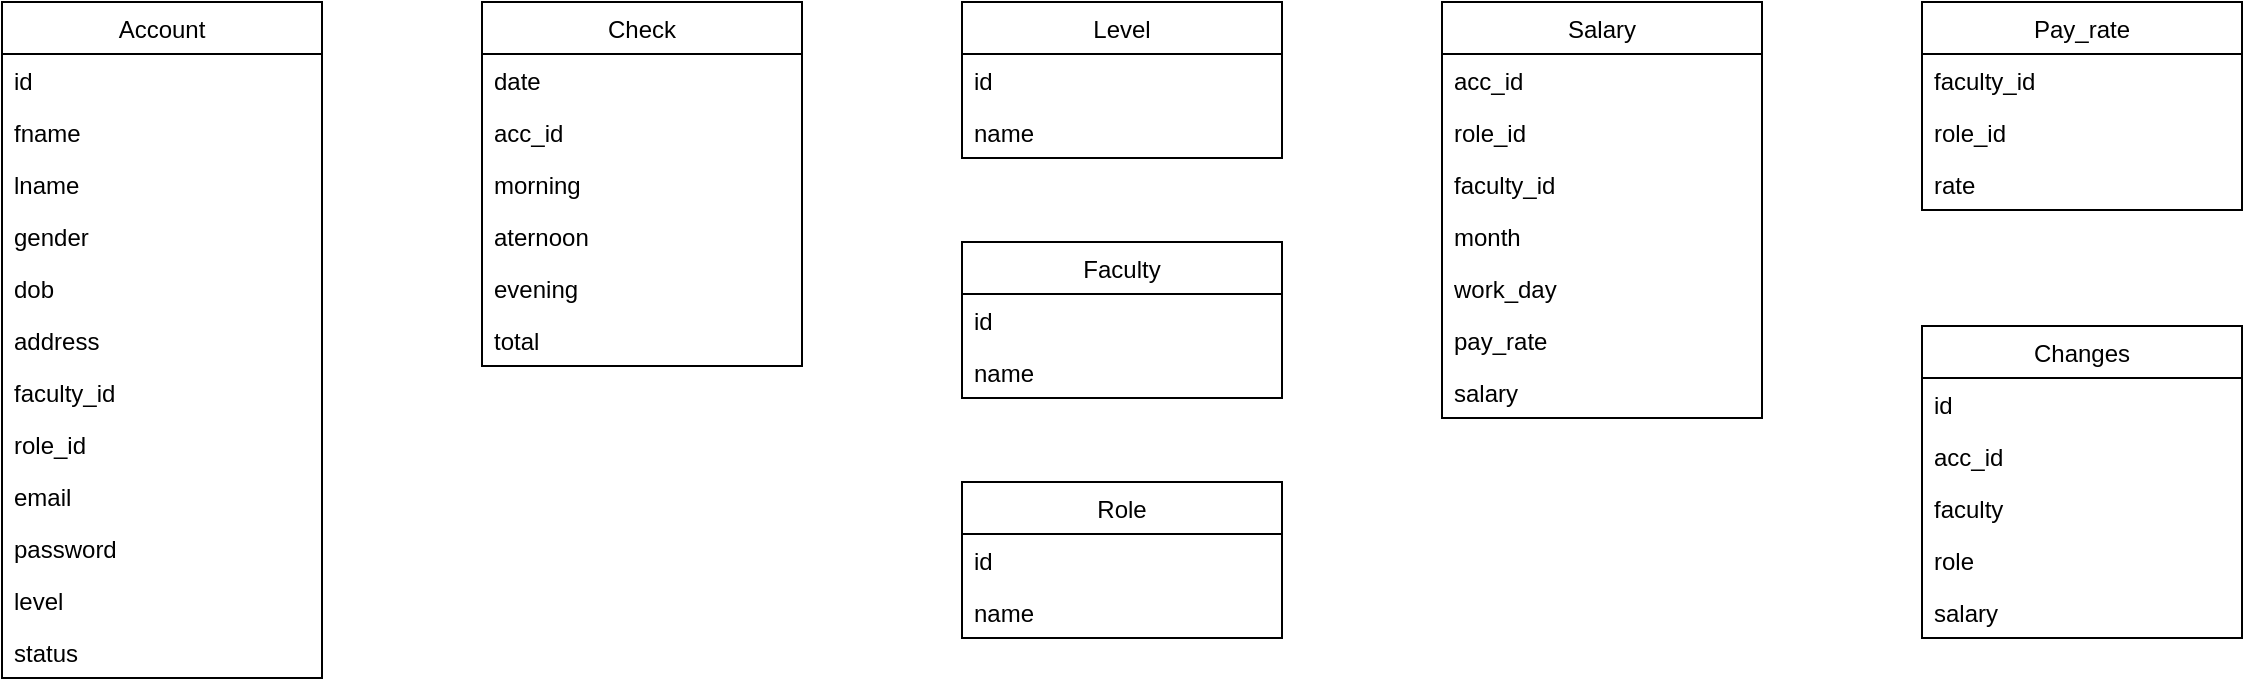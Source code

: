 <mxfile version="18.0.2" type="device"><diagram id="1mXmsZe5PBc4BgzJzt6q" name="Page-1"><mxGraphModel dx="1332" dy="745" grid="1" gridSize="10" guides="1" tooltips="1" connect="1" arrows="1" fold="1" page="1" pageScale="1" pageWidth="1200" pageHeight="1100" background="none" math="0" shadow="0"><root><mxCell id="0"/><mxCell id="1" parent="0"/><mxCell id="xM0v-x5c6McNRtGefjO0-1" value="Account" style="swimlane;fontStyle=0;childLayout=stackLayout;horizontal=1;startSize=26;fillColor=none;horizontalStack=0;resizeParent=1;resizeParentMax=0;resizeLast=0;collapsible=1;marginBottom=0;" parent="1" vertex="1"><mxGeometry x="40" y="80" width="160" height="338" as="geometry"/></mxCell><mxCell id="xM0v-x5c6McNRtGefjO0-2" value="id" style="text;strokeColor=none;fillColor=none;align=left;verticalAlign=top;spacingLeft=4;spacingRight=4;overflow=hidden;rotatable=0;points=[[0,0.5],[1,0.5]];portConstraint=eastwest;" parent="xM0v-x5c6McNRtGefjO0-1" vertex="1"><mxGeometry y="26" width="160" height="26" as="geometry"/></mxCell><mxCell id="xM0v-x5c6McNRtGefjO0-3" value="fname" style="text;strokeColor=none;fillColor=none;align=left;verticalAlign=top;spacingLeft=4;spacingRight=4;overflow=hidden;rotatable=0;points=[[0,0.5],[1,0.5]];portConstraint=eastwest;" parent="xM0v-x5c6McNRtGefjO0-1" vertex="1"><mxGeometry y="52" width="160" height="26" as="geometry"/></mxCell><mxCell id="xM0v-x5c6McNRtGefjO0-77" value="lname" style="text;strokeColor=none;fillColor=none;align=left;verticalAlign=top;spacingLeft=4;spacingRight=4;overflow=hidden;rotatable=0;points=[[0,0.5],[1,0.5]];portConstraint=eastwest;" parent="xM0v-x5c6McNRtGefjO0-1" vertex="1"><mxGeometry y="78" width="160" height="26" as="geometry"/></mxCell><mxCell id="xM0v-x5c6McNRtGefjO0-76" value="gender" style="text;strokeColor=none;fillColor=none;align=left;verticalAlign=top;spacingLeft=4;spacingRight=4;overflow=hidden;rotatable=0;points=[[0,0.5],[1,0.5]];portConstraint=eastwest;" parent="xM0v-x5c6McNRtGefjO0-1" vertex="1"><mxGeometry y="104" width="160" height="26" as="geometry"/></mxCell><mxCell id="xM0v-x5c6McNRtGefjO0-78" value="dob" style="text;strokeColor=none;fillColor=none;align=left;verticalAlign=top;spacingLeft=4;spacingRight=4;overflow=hidden;rotatable=0;points=[[0,0.5],[1,0.5]];portConstraint=eastwest;" parent="xM0v-x5c6McNRtGefjO0-1" vertex="1"><mxGeometry y="130" width="160" height="26" as="geometry"/></mxCell><mxCell id="xM0v-x5c6McNRtGefjO0-79" value="address" style="text;strokeColor=none;fillColor=none;align=left;verticalAlign=top;spacingLeft=4;spacingRight=4;overflow=hidden;rotatable=0;points=[[0,0.5],[1,0.5]];portConstraint=eastwest;" parent="xM0v-x5c6McNRtGefjO0-1" vertex="1"><mxGeometry y="156" width="160" height="26" as="geometry"/></mxCell><mxCell id="xM0v-x5c6McNRtGefjO0-86" value="faculty_id" style="text;strokeColor=none;fillColor=none;align=left;verticalAlign=top;spacingLeft=4;spacingRight=4;overflow=hidden;rotatable=0;points=[[0,0.5],[1,0.5]];portConstraint=eastwest;" parent="xM0v-x5c6McNRtGefjO0-1" vertex="1"><mxGeometry y="182" width="160" height="26" as="geometry"/></mxCell><mxCell id="U0UInRXE6sg2GvB5OUUn-2" value="role_id" style="text;strokeColor=none;fillColor=none;align=left;verticalAlign=top;spacingLeft=4;spacingRight=4;overflow=hidden;rotatable=0;points=[[0,0.5],[1,0.5]];portConstraint=eastwest;" vertex="1" parent="xM0v-x5c6McNRtGefjO0-1"><mxGeometry y="208" width="160" height="26" as="geometry"/></mxCell><mxCell id="U0UInRXE6sg2GvB5OUUn-27" value="email" style="text;strokeColor=none;fillColor=none;align=left;verticalAlign=top;spacingLeft=4;spacingRight=4;overflow=hidden;rotatable=0;points=[[0,0.5],[1,0.5]];portConstraint=eastwest;" vertex="1" parent="xM0v-x5c6McNRtGefjO0-1"><mxGeometry y="234" width="160" height="26" as="geometry"/></mxCell><mxCell id="U0UInRXE6sg2GvB5OUUn-28" value="password" style="text;strokeColor=none;fillColor=none;align=left;verticalAlign=top;spacingLeft=4;spacingRight=4;overflow=hidden;rotatable=0;points=[[0,0.5],[1,0.5]];portConstraint=eastwest;" vertex="1" parent="xM0v-x5c6McNRtGefjO0-1"><mxGeometry y="260" width="160" height="26" as="geometry"/></mxCell><mxCell id="xM0v-x5c6McNRtGefjO0-88" value="level" style="text;strokeColor=none;fillColor=none;align=left;verticalAlign=top;spacingLeft=4;spacingRight=4;overflow=hidden;rotatable=0;points=[[0,0.5],[1,0.5]];portConstraint=eastwest;" parent="xM0v-x5c6McNRtGefjO0-1" vertex="1"><mxGeometry y="286" width="160" height="26" as="geometry"/></mxCell><mxCell id="U0UInRXE6sg2GvB5OUUn-18" value="status" style="text;strokeColor=none;fillColor=none;align=left;verticalAlign=top;spacingLeft=4;spacingRight=4;overflow=hidden;rotatable=0;points=[[0,0.5],[1,0.5]];portConstraint=eastwest;" vertex="1" parent="xM0v-x5c6McNRtGefjO0-1"><mxGeometry y="312" width="160" height="26" as="geometry"/></mxCell><mxCell id="xM0v-x5c6McNRtGefjO0-103" value="Check" style="swimlane;fontStyle=0;childLayout=stackLayout;horizontal=1;startSize=26;fillColor=none;horizontalStack=0;resizeParent=1;resizeParentMax=0;resizeLast=0;collapsible=1;marginBottom=0;" parent="1" vertex="1"><mxGeometry x="280" y="80" width="160" height="182" as="geometry"/></mxCell><mxCell id="xM0v-x5c6McNRtGefjO0-104" value="date" style="text;strokeColor=none;fillColor=none;align=left;verticalAlign=top;spacingLeft=4;spacingRight=4;overflow=hidden;rotatable=0;points=[[0,0.5],[1,0.5]];portConstraint=eastwest;" parent="xM0v-x5c6McNRtGefjO0-103" vertex="1"><mxGeometry y="26" width="160" height="26" as="geometry"/></mxCell><mxCell id="xM0v-x5c6McNRtGefjO0-105" value="acc_id" style="text;strokeColor=none;fillColor=none;align=left;verticalAlign=top;spacingLeft=4;spacingRight=4;overflow=hidden;rotatable=0;points=[[0,0.5],[1,0.5]];portConstraint=eastwest;" parent="xM0v-x5c6McNRtGefjO0-103" vertex="1"><mxGeometry y="52" width="160" height="26" as="geometry"/></mxCell><mxCell id="xM0v-x5c6McNRtGefjO0-107" value="morning" style="text;strokeColor=none;fillColor=none;align=left;verticalAlign=top;spacingLeft=4;spacingRight=4;overflow=hidden;rotatable=0;points=[[0,0.5],[1,0.5]];portConstraint=eastwest;" parent="xM0v-x5c6McNRtGefjO0-103" vertex="1"><mxGeometry y="78" width="160" height="26" as="geometry"/></mxCell><mxCell id="xM0v-x5c6McNRtGefjO0-108" value="aternoon" style="text;strokeColor=none;fillColor=none;align=left;verticalAlign=top;spacingLeft=4;spacingRight=4;overflow=hidden;rotatable=0;points=[[0,0.5],[1,0.5]];portConstraint=eastwest;" parent="xM0v-x5c6McNRtGefjO0-103" vertex="1"><mxGeometry y="104" width="160" height="26" as="geometry"/></mxCell><mxCell id="U0UInRXE6sg2GvB5OUUn-29" value="evening" style="text;strokeColor=none;fillColor=none;align=left;verticalAlign=top;spacingLeft=4;spacingRight=4;overflow=hidden;rotatable=0;points=[[0,0.5],[1,0.5]];portConstraint=eastwest;" vertex="1" parent="xM0v-x5c6McNRtGefjO0-103"><mxGeometry y="130" width="160" height="26" as="geometry"/></mxCell><mxCell id="xM0v-x5c6McNRtGefjO0-109" value="total" style="text;strokeColor=none;fillColor=none;align=left;verticalAlign=top;spacingLeft=4;spacingRight=4;overflow=hidden;rotatable=0;points=[[0,0.5],[1,0.5]];portConstraint=eastwest;" parent="xM0v-x5c6McNRtGefjO0-103" vertex="1"><mxGeometry y="156" width="160" height="26" as="geometry"/></mxCell><mxCell id="xM0v-x5c6McNRtGefjO0-115" value="Level" style="swimlane;fontStyle=0;childLayout=stackLayout;horizontal=1;startSize=26;fillColor=none;horizontalStack=0;resizeParent=1;resizeParentMax=0;resizeLast=0;collapsible=1;marginBottom=0;" parent="1" vertex="1"><mxGeometry x="520" y="80" width="160" height="78" as="geometry"/></mxCell><mxCell id="xM0v-x5c6McNRtGefjO0-116" value="id" style="text;strokeColor=none;fillColor=none;align=left;verticalAlign=top;spacingLeft=4;spacingRight=4;overflow=hidden;rotatable=0;points=[[0,0.5],[1,0.5]];portConstraint=eastwest;" parent="xM0v-x5c6McNRtGefjO0-115" vertex="1"><mxGeometry y="26" width="160" height="26" as="geometry"/></mxCell><mxCell id="xM0v-x5c6McNRtGefjO0-117" value="name" style="text;strokeColor=none;fillColor=none;align=left;verticalAlign=top;spacingLeft=4;spacingRight=4;overflow=hidden;rotatable=0;points=[[0,0.5],[1,0.5]];portConstraint=eastwest;" parent="xM0v-x5c6McNRtGefjO0-115" vertex="1"><mxGeometry y="52" width="160" height="26" as="geometry"/></mxCell><mxCell id="xM0v-x5c6McNRtGefjO0-127" value="Salary" style="swimlane;fontStyle=0;childLayout=stackLayout;horizontal=1;startSize=26;fillColor=none;horizontalStack=0;resizeParent=1;resizeParentMax=0;resizeLast=0;collapsible=1;marginBottom=0;" parent="1" vertex="1"><mxGeometry x="760" y="80" width="160" height="208" as="geometry"/></mxCell><mxCell id="xM0v-x5c6McNRtGefjO0-128" value="acc_id" style="text;strokeColor=none;fillColor=none;align=left;verticalAlign=top;spacingLeft=4;spacingRight=4;overflow=hidden;rotatable=0;points=[[0,0.5],[1,0.5]];portConstraint=eastwest;" parent="xM0v-x5c6McNRtGefjO0-127" vertex="1"><mxGeometry y="26" width="160" height="26" as="geometry"/></mxCell><mxCell id="U0UInRXE6sg2GvB5OUUn-26" value="role_id" style="text;strokeColor=none;fillColor=none;align=left;verticalAlign=top;spacingLeft=4;spacingRight=4;overflow=hidden;rotatable=0;points=[[0,0.5],[1,0.5]];portConstraint=eastwest;" vertex="1" parent="xM0v-x5c6McNRtGefjO0-127"><mxGeometry y="52" width="160" height="26" as="geometry"/></mxCell><mxCell id="U0UInRXE6sg2GvB5OUUn-25" value="faculty_id" style="text;strokeColor=none;fillColor=none;align=left;verticalAlign=top;spacingLeft=4;spacingRight=4;overflow=hidden;rotatable=0;points=[[0,0.5],[1,0.5]];portConstraint=eastwest;" vertex="1" parent="xM0v-x5c6McNRtGefjO0-127"><mxGeometry y="78" width="160" height="26" as="geometry"/></mxCell><mxCell id="xM0v-x5c6McNRtGefjO0-132" value="month" style="text;strokeColor=none;fillColor=none;align=left;verticalAlign=top;spacingLeft=4;spacingRight=4;overflow=hidden;rotatable=0;points=[[0,0.5],[1,0.5]];portConstraint=eastwest;" parent="xM0v-x5c6McNRtGefjO0-127" vertex="1"><mxGeometry y="104" width="160" height="26" as="geometry"/></mxCell><mxCell id="xM0v-x5c6McNRtGefjO0-129" value="work_day" style="text;strokeColor=none;fillColor=none;align=left;verticalAlign=top;spacingLeft=4;spacingRight=4;overflow=hidden;rotatable=0;points=[[0,0.5],[1,0.5]];portConstraint=eastwest;" parent="xM0v-x5c6McNRtGefjO0-127" vertex="1"><mxGeometry y="130" width="160" height="26" as="geometry"/></mxCell><mxCell id="xM0v-x5c6McNRtGefjO0-130" value="pay_rate" style="text;strokeColor=none;fillColor=none;align=left;verticalAlign=top;spacingLeft=4;spacingRight=4;overflow=hidden;rotatable=0;points=[[0,0.5],[1,0.5]];portConstraint=eastwest;" parent="xM0v-x5c6McNRtGefjO0-127" vertex="1"><mxGeometry y="156" width="160" height="26" as="geometry"/></mxCell><mxCell id="xM0v-x5c6McNRtGefjO0-131" value="salary" style="text;strokeColor=none;fillColor=none;align=left;verticalAlign=top;spacingLeft=4;spacingRight=4;overflow=hidden;rotatable=0;points=[[0,0.5],[1,0.5]];portConstraint=eastwest;" parent="xM0v-x5c6McNRtGefjO0-127" vertex="1"><mxGeometry y="182" width="160" height="26" as="geometry"/></mxCell><mxCell id="U0UInRXE6sg2GvB5OUUn-3" value="Faculty" style="swimlane;fontStyle=0;childLayout=stackLayout;horizontal=1;startSize=26;fillColor=none;horizontalStack=0;resizeParent=1;resizeParentMax=0;resizeLast=0;collapsible=1;marginBottom=0;" vertex="1" parent="1"><mxGeometry x="520" y="200" width="160" height="78" as="geometry"/></mxCell><mxCell id="U0UInRXE6sg2GvB5OUUn-4" value="id" style="text;strokeColor=none;fillColor=none;align=left;verticalAlign=top;spacingLeft=4;spacingRight=4;overflow=hidden;rotatable=0;points=[[0,0.5],[1,0.5]];portConstraint=eastwest;" vertex="1" parent="U0UInRXE6sg2GvB5OUUn-3"><mxGeometry y="26" width="160" height="26" as="geometry"/></mxCell><mxCell id="U0UInRXE6sg2GvB5OUUn-5" value="name" style="text;strokeColor=none;fillColor=none;align=left;verticalAlign=top;spacingLeft=4;spacingRight=4;overflow=hidden;rotatable=0;points=[[0,0.5],[1,0.5]];portConstraint=eastwest;" vertex="1" parent="U0UInRXE6sg2GvB5OUUn-3"><mxGeometry y="52" width="160" height="26" as="geometry"/></mxCell><mxCell id="U0UInRXE6sg2GvB5OUUn-6" value="Role" style="swimlane;fontStyle=0;childLayout=stackLayout;horizontal=1;startSize=26;fillColor=none;horizontalStack=0;resizeParent=1;resizeParentMax=0;resizeLast=0;collapsible=1;marginBottom=0;" vertex="1" parent="1"><mxGeometry x="520" y="320" width="160" height="78" as="geometry"/></mxCell><mxCell id="U0UInRXE6sg2GvB5OUUn-7" value="id" style="text;strokeColor=none;fillColor=none;align=left;verticalAlign=top;spacingLeft=4;spacingRight=4;overflow=hidden;rotatable=0;points=[[0,0.5],[1,0.5]];portConstraint=eastwest;" vertex="1" parent="U0UInRXE6sg2GvB5OUUn-6"><mxGeometry y="26" width="160" height="26" as="geometry"/></mxCell><mxCell id="U0UInRXE6sg2GvB5OUUn-8" value="name" style="text;strokeColor=none;fillColor=none;align=left;verticalAlign=top;spacingLeft=4;spacingRight=4;overflow=hidden;rotatable=0;points=[[0,0.5],[1,0.5]];portConstraint=eastwest;" vertex="1" parent="U0UInRXE6sg2GvB5OUUn-6"><mxGeometry y="52" width="160" height="26" as="geometry"/></mxCell><mxCell id="U0UInRXE6sg2GvB5OUUn-9" value="Pay_rate" style="swimlane;fontStyle=0;childLayout=stackLayout;horizontal=1;startSize=26;fillColor=none;horizontalStack=0;resizeParent=1;resizeParentMax=0;resizeLast=0;collapsible=1;marginBottom=0;" vertex="1" parent="1"><mxGeometry x="1000" y="80" width="160" height="104" as="geometry"/></mxCell><mxCell id="U0UInRXE6sg2GvB5OUUn-16" value="faculty_id" style="text;strokeColor=none;fillColor=none;align=left;verticalAlign=top;spacingLeft=4;spacingRight=4;overflow=hidden;rotatable=0;points=[[0,0.5],[1,0.5]];portConstraint=eastwest;" vertex="1" parent="U0UInRXE6sg2GvB5OUUn-9"><mxGeometry y="26" width="160" height="26" as="geometry"/></mxCell><mxCell id="U0UInRXE6sg2GvB5OUUn-17" value="role_id" style="text;strokeColor=none;fillColor=none;align=left;verticalAlign=top;spacingLeft=4;spacingRight=4;overflow=hidden;rotatable=0;points=[[0,0.5],[1,0.5]];portConstraint=eastwest;" vertex="1" parent="U0UInRXE6sg2GvB5OUUn-9"><mxGeometry y="52" width="160" height="26" as="geometry"/></mxCell><mxCell id="U0UInRXE6sg2GvB5OUUn-14" value="rate" style="text;strokeColor=none;fillColor=none;align=left;verticalAlign=top;spacingLeft=4;spacingRight=4;overflow=hidden;rotatable=0;points=[[0,0.5],[1,0.5]];portConstraint=eastwest;" vertex="1" parent="U0UInRXE6sg2GvB5OUUn-9"><mxGeometry y="78" width="160" height="26" as="geometry"/></mxCell><mxCell id="U0UInRXE6sg2GvB5OUUn-19" value="Changes" style="swimlane;fontStyle=0;childLayout=stackLayout;horizontal=1;startSize=26;fillColor=none;horizontalStack=0;resizeParent=1;resizeParentMax=0;resizeLast=0;collapsible=1;marginBottom=0;" vertex="1" parent="1"><mxGeometry x="1000" y="242" width="160" height="156" as="geometry"/></mxCell><mxCell id="U0UInRXE6sg2GvB5OUUn-20" value="id" style="text;strokeColor=none;fillColor=none;align=left;verticalAlign=top;spacingLeft=4;spacingRight=4;overflow=hidden;rotatable=0;points=[[0,0.5],[1,0.5]];portConstraint=eastwest;" vertex="1" parent="U0UInRXE6sg2GvB5OUUn-19"><mxGeometry y="26" width="160" height="26" as="geometry"/></mxCell><mxCell id="U0UInRXE6sg2GvB5OUUn-21" value="acc_id" style="text;strokeColor=none;fillColor=none;align=left;verticalAlign=top;spacingLeft=4;spacingRight=4;overflow=hidden;rotatable=0;points=[[0,0.5],[1,0.5]];portConstraint=eastwest;" vertex="1" parent="U0UInRXE6sg2GvB5OUUn-19"><mxGeometry y="52" width="160" height="26" as="geometry"/></mxCell><mxCell id="U0UInRXE6sg2GvB5OUUn-22" value="faculty" style="text;strokeColor=none;fillColor=none;align=left;verticalAlign=top;spacingLeft=4;spacingRight=4;overflow=hidden;rotatable=0;points=[[0,0.5],[1,0.5]];portConstraint=eastwest;" vertex="1" parent="U0UInRXE6sg2GvB5OUUn-19"><mxGeometry y="78" width="160" height="26" as="geometry"/></mxCell><mxCell id="U0UInRXE6sg2GvB5OUUn-23" value="role" style="text;strokeColor=none;fillColor=none;align=left;verticalAlign=top;spacingLeft=4;spacingRight=4;overflow=hidden;rotatable=0;points=[[0,0.5],[1,0.5]];portConstraint=eastwest;" vertex="1" parent="U0UInRXE6sg2GvB5OUUn-19"><mxGeometry y="104" width="160" height="26" as="geometry"/></mxCell><mxCell id="U0UInRXE6sg2GvB5OUUn-24" value="salary" style="text;strokeColor=none;fillColor=none;align=left;verticalAlign=top;spacingLeft=4;spacingRight=4;overflow=hidden;rotatable=0;points=[[0,0.5],[1,0.5]];portConstraint=eastwest;" vertex="1" parent="U0UInRXE6sg2GvB5OUUn-19"><mxGeometry y="130" width="160" height="26" as="geometry"/></mxCell></root></mxGraphModel></diagram></mxfile>